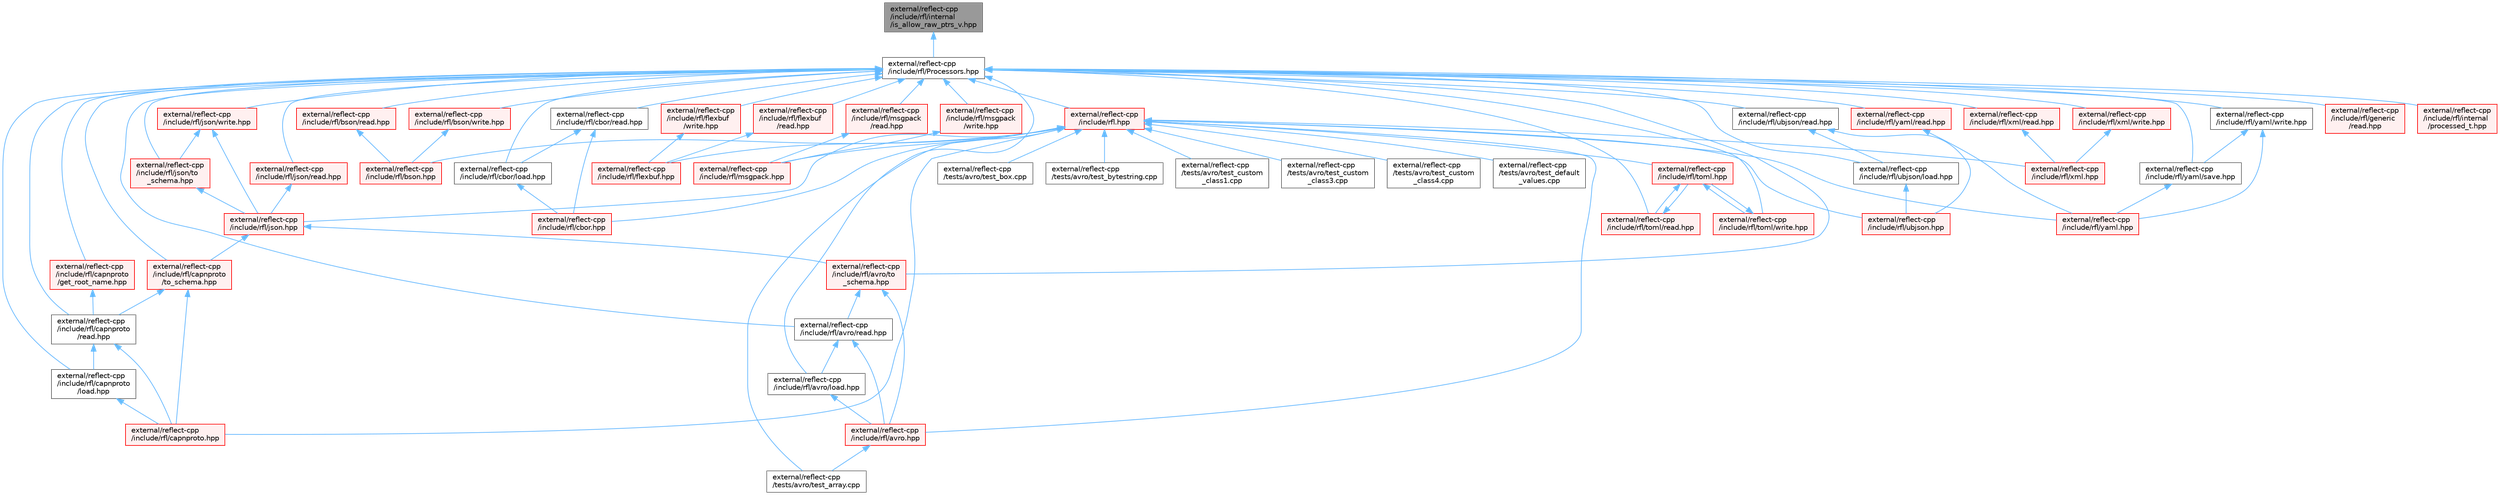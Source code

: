 digraph "external/reflect-cpp/include/rfl/internal/is_allow_raw_ptrs_v.hpp"
{
 // LATEX_PDF_SIZE
  bgcolor="transparent";
  edge [fontname=Helvetica,fontsize=10,labelfontname=Helvetica,labelfontsize=10];
  node [fontname=Helvetica,fontsize=10,shape=box,height=0.2,width=0.4];
  Node1 [id="Node000001",label="external/reflect-cpp\l/include/rfl/internal\l/is_allow_raw_ptrs_v.hpp",height=0.2,width=0.4,color="gray40", fillcolor="grey60", style="filled", fontcolor="black",tooltip=" "];
  Node1 -> Node2 [id="edge1_Node000001_Node000002",dir="back",color="steelblue1",style="solid",tooltip=" "];
  Node2 [id="Node000002",label="external/reflect-cpp\l/include/rfl/Processors.hpp",height=0.2,width=0.4,color="grey40", fillcolor="white", style="filled",URL="$_processors_8hpp.html",tooltip=" "];
  Node2 -> Node3 [id="edge2_Node000002_Node000003",dir="back",color="steelblue1",style="solid",tooltip=" "];
  Node3 [id="Node000003",label="external/reflect-cpp\l/include/rfl.hpp",height=0.2,width=0.4,color="red", fillcolor="#FFF0F0", style="filled",URL="$rfl_8hpp.html",tooltip=" "];
  Node3 -> Node4 [id="edge3_Node000003_Node000004",dir="back",color="steelblue1",style="solid",tooltip=" "];
  Node4 [id="Node000004",label="external/reflect-cpp\l/include/rfl/avro.hpp",height=0.2,width=0.4,color="red", fillcolor="#FFF0F0", style="filled",URL="$avro_8hpp.html",tooltip=" "];
  Node4 -> Node11 [id="edge4_Node000004_Node000011",dir="back",color="steelblue1",style="solid",tooltip=" "];
  Node11 [id="Node000011",label="external/reflect-cpp\l/tests/avro/test_array.cpp",height=0.2,width=0.4,color="grey40", fillcolor="white", style="filled",URL="$avro_2test__array_8cpp.html",tooltip=" "];
  Node3 -> Node58 [id="edge5_Node000003_Node000058",dir="back",color="steelblue1",style="solid",tooltip=" "];
  Node58 [id="Node000058",label="external/reflect-cpp\l/include/rfl/bson.hpp",height=0.2,width=0.4,color="red", fillcolor="#FFF0F0", style="filled",URL="$bson_8hpp.html",tooltip=" "];
  Node3 -> Node98 [id="edge6_Node000003_Node000098",dir="back",color="steelblue1",style="solid",tooltip=" "];
  Node98 [id="Node000098",label="external/reflect-cpp\l/include/rfl/capnproto.hpp",height=0.2,width=0.4,color="red", fillcolor="#FFF0F0", style="filled",URL="$capnproto_8hpp.html",tooltip=" "];
  Node3 -> Node145 [id="edge7_Node000003_Node000145",dir="back",color="steelblue1",style="solid",tooltip=" "];
  Node145 [id="Node000145",label="external/reflect-cpp\l/include/rfl/cbor.hpp",height=0.2,width=0.4,color="red", fillcolor="#FFF0F0", style="filled",URL="$cbor_8hpp.html",tooltip=" "];
  Node3 -> Node186 [id="edge8_Node000003_Node000186",dir="back",color="steelblue1",style="solid",tooltip=" "];
  Node186 [id="Node000186",label="external/reflect-cpp\l/include/rfl/flexbuf.hpp",height=0.2,width=0.4,color="red", fillcolor="#FFF0F0", style="filled",URL="$flexbuf_8hpp.html",tooltip=" "];
  Node3 -> Node226 [id="edge9_Node000003_Node000226",dir="back",color="steelblue1",style="solid",tooltip=" "];
  Node226 [id="Node000226",label="external/reflect-cpp\l/include/rfl/json.hpp",height=0.2,width=0.4,color="red", fillcolor="#FFF0F0", style="filled",URL="$reflect-cpp_2include_2rfl_2json_8hpp.html",tooltip=" "];
  Node226 -> Node230 [id="edge10_Node000226_Node000230",dir="back",color="steelblue1",style="solid",tooltip=" "];
  Node230 [id="Node000230",label="external/reflect-cpp\l/include/rfl/avro/to\l_schema.hpp",height=0.2,width=0.4,color="red", fillcolor="#FFF0F0", style="filled",URL="$avro_2to__schema_8hpp.html",tooltip=" "];
  Node230 -> Node4 [id="edge11_Node000230_Node000004",dir="back",color="steelblue1",style="solid",tooltip=" "];
  Node230 -> Node231 [id="edge12_Node000230_Node000231",dir="back",color="steelblue1",style="solid",tooltip=" "];
  Node231 [id="Node000231",label="external/reflect-cpp\l/include/rfl/avro/read.hpp",height=0.2,width=0.4,color="grey40", fillcolor="white", style="filled",URL="$avro_2read_8hpp.html",tooltip=" "];
  Node231 -> Node4 [id="edge13_Node000231_Node000004",dir="back",color="steelblue1",style="solid",tooltip=" "];
  Node231 -> Node232 [id="edge14_Node000231_Node000232",dir="back",color="steelblue1",style="solid",tooltip=" "];
  Node232 [id="Node000232",label="external/reflect-cpp\l/include/rfl/avro/load.hpp",height=0.2,width=0.4,color="grey40", fillcolor="white", style="filled",URL="$avro_2load_8hpp.html",tooltip=" "];
  Node232 -> Node4 [id="edge15_Node000232_Node000004",dir="back",color="steelblue1",style="solid",tooltip=" "];
  Node226 -> Node237 [id="edge16_Node000226_Node000237",dir="back",color="steelblue1",style="solid",tooltip=" "];
  Node237 [id="Node000237",label="external/reflect-cpp\l/include/rfl/capnproto\l/to_schema.hpp",height=0.2,width=0.4,color="red", fillcolor="#FFF0F0", style="filled",URL="$capnproto_2to__schema_8hpp.html",tooltip=" "];
  Node237 -> Node98 [id="edge17_Node000237_Node000098",dir="back",color="steelblue1",style="solid",tooltip=" "];
  Node237 -> Node238 [id="edge18_Node000237_Node000238",dir="back",color="steelblue1",style="solid",tooltip=" "];
  Node238 [id="Node000238",label="external/reflect-cpp\l/include/rfl/capnproto\l/read.hpp",height=0.2,width=0.4,color="grey40", fillcolor="white", style="filled",URL="$capnproto_2read_8hpp.html",tooltip=" "];
  Node238 -> Node98 [id="edge19_Node000238_Node000098",dir="back",color="steelblue1",style="solid",tooltip=" "];
  Node238 -> Node239 [id="edge20_Node000238_Node000239",dir="back",color="steelblue1",style="solid",tooltip=" "];
  Node239 [id="Node000239",label="external/reflect-cpp\l/include/rfl/capnproto\l/load.hpp",height=0.2,width=0.4,color="grey40", fillcolor="white", style="filled",URL="$capnproto_2load_8hpp.html",tooltip=" "];
  Node239 -> Node98 [id="edge21_Node000239_Node000098",dir="back",color="steelblue1",style="solid",tooltip=" "];
  Node3 -> Node451 [id="edge22_Node000003_Node000451",dir="back",color="steelblue1",style="solid",tooltip=" "];
  Node451 [id="Node000451",label="external/reflect-cpp\l/include/rfl/msgpack.hpp",height=0.2,width=0.4,color="red", fillcolor="#FFF0F0", style="filled",URL="$msgpack_8hpp.html",tooltip=" "];
  Node3 -> Node494 [id="edge23_Node000003_Node000494",dir="back",color="steelblue1",style="solid",tooltip=" "];
  Node494 [id="Node000494",label="external/reflect-cpp\l/include/rfl/toml.hpp",height=0.2,width=0.4,color="red", fillcolor="#FFF0F0", style="filled",URL="$toml_8hpp.html",tooltip=" "];
  Node494 -> Node497 [id="edge24_Node000494_Node000497",dir="back",color="steelblue1",style="solid",tooltip=" "];
  Node497 [id="Node000497",label="external/reflect-cpp\l/include/rfl/toml/read.hpp",height=0.2,width=0.4,color="red", fillcolor="#FFF0F0", style="filled",URL="$toml_2read_8hpp.html",tooltip=" "];
  Node497 -> Node494 [id="edge25_Node000497_Node000494",dir="back",color="steelblue1",style="solid",tooltip=" "];
  Node494 -> Node499 [id="edge26_Node000494_Node000499",dir="back",color="steelblue1",style="solid",tooltip=" "];
  Node499 [id="Node000499",label="external/reflect-cpp\l/include/rfl/toml/write.hpp",height=0.2,width=0.4,color="red", fillcolor="#FFF0F0", style="filled",URL="$toml_2write_8hpp.html",tooltip=" "];
  Node499 -> Node494 [id="edge27_Node000499_Node000494",dir="back",color="steelblue1",style="solid",tooltip=" "];
  Node3 -> Node541 [id="edge28_Node000003_Node000541",dir="back",color="steelblue1",style="solid",tooltip=" "];
  Node541 [id="Node000541",label="external/reflect-cpp\l/include/rfl/ubjson.hpp",height=0.2,width=0.4,color="red", fillcolor="#FFF0F0", style="filled",URL="$ubjson_8hpp.html",tooltip=" "];
  Node3 -> Node582 [id="edge29_Node000003_Node000582",dir="back",color="steelblue1",style="solid",tooltip=" "];
  Node582 [id="Node000582",label="external/reflect-cpp\l/include/rfl/xml.hpp",height=0.2,width=0.4,color="red", fillcolor="#FFF0F0", style="filled",URL="$xml_8hpp.html",tooltip=" "];
  Node3 -> Node621 [id="edge30_Node000003_Node000621",dir="back",color="steelblue1",style="solid",tooltip=" "];
  Node621 [id="Node000621",label="external/reflect-cpp\l/include/rfl/yaml.hpp",height=0.2,width=0.4,color="red", fillcolor="#FFF0F0", style="filled",URL="$yaml_8hpp.html",tooltip=" "];
  Node3 -> Node11 [id="edge31_Node000003_Node000011",dir="back",color="steelblue1",style="solid",tooltip=" "];
  Node3 -> Node17 [id="edge32_Node000003_Node000017",dir="back",color="steelblue1",style="solid",tooltip=" "];
  Node17 [id="Node000017",label="external/reflect-cpp\l/tests/avro/test_box.cpp",height=0.2,width=0.4,color="grey40", fillcolor="white", style="filled",URL="$avro_2test__box_8cpp.html",tooltip=" "];
  Node3 -> Node18 [id="edge33_Node000003_Node000018",dir="back",color="steelblue1",style="solid",tooltip=" "];
  Node18 [id="Node000018",label="external/reflect-cpp\l/tests/avro/test_bytestring.cpp",height=0.2,width=0.4,color="grey40", fillcolor="white", style="filled",URL="$avro_2test__bytestring_8cpp.html",tooltip=" "];
  Node3 -> Node20 [id="edge34_Node000003_Node000020",dir="back",color="steelblue1",style="solid",tooltip=" "];
  Node20 [id="Node000020",label="external/reflect-cpp\l/tests/avro/test_custom\l_class1.cpp",height=0.2,width=0.4,color="grey40", fillcolor="white", style="filled",URL="$avro_2test__custom__class1_8cpp.html",tooltip=" "];
  Node3 -> Node21 [id="edge35_Node000003_Node000021",dir="back",color="steelblue1",style="solid",tooltip=" "];
  Node21 [id="Node000021",label="external/reflect-cpp\l/tests/avro/test_custom\l_class3.cpp",height=0.2,width=0.4,color="grey40", fillcolor="white", style="filled",URL="$avro_2test__custom__class3_8cpp.html",tooltip=" "];
  Node3 -> Node22 [id="edge36_Node000003_Node000022",dir="back",color="steelblue1",style="solid",tooltip=" "];
  Node22 [id="Node000022",label="external/reflect-cpp\l/tests/avro/test_custom\l_class4.cpp",height=0.2,width=0.4,color="grey40", fillcolor="white", style="filled",URL="$avro_2test__custom__class4_8cpp.html",tooltip=" "];
  Node3 -> Node23 [id="edge37_Node000003_Node000023",dir="back",color="steelblue1",style="solid",tooltip=" "];
  Node23 [id="Node000023",label="external/reflect-cpp\l/tests/avro/test_default\l_values.cpp",height=0.2,width=0.4,color="grey40", fillcolor="white", style="filled",URL="$avro_2test__default__values_8cpp.html",tooltip=" "];
  Node2 -> Node232 [id="edge38_Node000002_Node000232",dir="back",color="steelblue1",style="solid",tooltip=" "];
  Node2 -> Node231 [id="edge39_Node000002_Node000231",dir="back",color="steelblue1",style="solid",tooltip=" "];
  Node2 -> Node230 [id="edge40_Node000002_Node000230",dir="back",color="steelblue1",style="solid",tooltip=" "];
  Node2 -> Node667 [id="edge41_Node000002_Node000667",dir="back",color="steelblue1",style="solid",tooltip=" "];
  Node667 [id="Node000667",label="external/reflect-cpp\l/include/rfl/bson/read.hpp",height=0.2,width=0.4,color="red", fillcolor="#FFF0F0", style="filled",URL="$bson_2read_8hpp.html",tooltip=" "];
  Node667 -> Node58 [id="edge42_Node000667_Node000058",dir="back",color="steelblue1",style="solid",tooltip=" "];
  Node2 -> Node669 [id="edge43_Node000002_Node000669",dir="back",color="steelblue1",style="solid",tooltip=" "];
  Node669 [id="Node000669",label="external/reflect-cpp\l/include/rfl/bson/write.hpp",height=0.2,width=0.4,color="red", fillcolor="#FFF0F0", style="filled",URL="$bson_2write_8hpp.html",tooltip=" "];
  Node669 -> Node58 [id="edge44_Node000669_Node000058",dir="back",color="steelblue1",style="solid",tooltip=" "];
  Node2 -> Node671 [id="edge45_Node000002_Node000671",dir="back",color="steelblue1",style="solid",tooltip=" "];
  Node671 [id="Node000671",label="external/reflect-cpp\l/include/rfl/capnproto\l/get_root_name.hpp",height=0.2,width=0.4,color="red", fillcolor="#FFF0F0", style="filled",URL="$get__root__name_8hpp.html",tooltip=" "];
  Node671 -> Node238 [id="edge46_Node000671_Node000238",dir="back",color="steelblue1",style="solid",tooltip=" "];
  Node2 -> Node239 [id="edge47_Node000002_Node000239",dir="back",color="steelblue1",style="solid",tooltip=" "];
  Node2 -> Node238 [id="edge48_Node000002_Node000238",dir="back",color="steelblue1",style="solid",tooltip=" "];
  Node2 -> Node237 [id="edge49_Node000002_Node000237",dir="back",color="steelblue1",style="solid",tooltip=" "];
  Node2 -> Node672 [id="edge50_Node000002_Node000672",dir="back",color="steelblue1",style="solid",tooltip=" "];
  Node672 [id="Node000672",label="external/reflect-cpp\l/include/rfl/cbor/load.hpp",height=0.2,width=0.4,color="grey40", fillcolor="white", style="filled",URL="$cbor_2load_8hpp.html",tooltip=" "];
  Node672 -> Node145 [id="edge51_Node000672_Node000145",dir="back",color="steelblue1",style="solid",tooltip=" "];
  Node2 -> Node673 [id="edge52_Node000002_Node000673",dir="back",color="steelblue1",style="solid",tooltip=" "];
  Node673 [id="Node000673",label="external/reflect-cpp\l/include/rfl/cbor/read.hpp",height=0.2,width=0.4,color="grey40", fillcolor="white", style="filled",URL="$cbor_2read_8hpp.html",tooltip=" "];
  Node673 -> Node145 [id="edge53_Node000673_Node000145",dir="back",color="steelblue1",style="solid",tooltip=" "];
  Node673 -> Node672 [id="edge54_Node000673_Node000672",dir="back",color="steelblue1",style="solid",tooltip=" "];
  Node2 -> Node674 [id="edge55_Node000002_Node000674",dir="back",color="steelblue1",style="solid",tooltip=" "];
  Node674 [id="Node000674",label="external/reflect-cpp\l/include/rfl/flexbuf\l/read.hpp",height=0.2,width=0.4,color="red", fillcolor="#FFF0F0", style="filled",URL="$flexbuf_2read_8hpp.html",tooltip=" "];
  Node674 -> Node186 [id="edge56_Node000674_Node000186",dir="back",color="steelblue1",style="solid",tooltip=" "];
  Node2 -> Node676 [id="edge57_Node000002_Node000676",dir="back",color="steelblue1",style="solid",tooltip=" "];
  Node676 [id="Node000676",label="external/reflect-cpp\l/include/rfl/flexbuf\l/write.hpp",height=0.2,width=0.4,color="red", fillcolor="#FFF0F0", style="filled",URL="$flexbuf_2write_8hpp.html",tooltip=" "];
  Node676 -> Node186 [id="edge58_Node000676_Node000186",dir="back",color="steelblue1",style="solid",tooltip=" "];
  Node2 -> Node678 [id="edge59_Node000002_Node000678",dir="back",color="steelblue1",style="solid",tooltip=" "];
  Node678 [id="Node000678",label="external/reflect-cpp\l/include/rfl/generic\l/read.hpp",height=0.2,width=0.4,color="red", fillcolor="#FFF0F0", style="filled",URL="$generic_2read_8hpp.html",tooltip=" "];
  Node2 -> Node680 [id="edge60_Node000002_Node000680",dir="back",color="steelblue1",style="solid",tooltip=" "];
  Node680 [id="Node000680",label="external/reflect-cpp\l/include/rfl/internal\l/processed_t.hpp",height=0.2,width=0.4,color="red", fillcolor="#FFF0F0", style="filled",URL="$processed__t_8hpp.html",tooltip=" "];
  Node2 -> Node695 [id="edge61_Node000002_Node000695",dir="back",color="steelblue1",style="solid",tooltip=" "];
  Node695 [id="Node000695",label="external/reflect-cpp\l/include/rfl/json/read.hpp",height=0.2,width=0.4,color="red", fillcolor="#FFF0F0", style="filled",URL="$json_2read_8hpp.html",tooltip=" "];
  Node695 -> Node226 [id="edge62_Node000695_Node000226",dir="back",color="steelblue1",style="solid",tooltip=" "];
  Node2 -> Node699 [id="edge63_Node000002_Node000699",dir="back",color="steelblue1",style="solid",tooltip=" "];
  Node699 [id="Node000699",label="external/reflect-cpp\l/include/rfl/json/to\l_schema.hpp",height=0.2,width=0.4,color="red", fillcolor="#FFF0F0", style="filled",URL="$json_2to__schema_8hpp.html",tooltip=" "];
  Node699 -> Node226 [id="edge64_Node000699_Node000226",dir="back",color="steelblue1",style="solid",tooltip=" "];
  Node2 -> Node697 [id="edge65_Node000002_Node000697",dir="back",color="steelblue1",style="solid",tooltip=" "];
  Node697 [id="Node000697",label="external/reflect-cpp\l/include/rfl/json/write.hpp",height=0.2,width=0.4,color="red", fillcolor="#FFF0F0", style="filled",URL="$json_2write_8hpp.html",tooltip=" "];
  Node697 -> Node226 [id="edge66_Node000697_Node000226",dir="back",color="steelblue1",style="solid",tooltip=" "];
  Node697 -> Node699 [id="edge67_Node000697_Node000699",dir="back",color="steelblue1",style="solid",tooltip=" "];
  Node2 -> Node703 [id="edge68_Node000002_Node000703",dir="back",color="steelblue1",style="solid",tooltip=" "];
  Node703 [id="Node000703",label="external/reflect-cpp\l/include/rfl/msgpack\l/read.hpp",height=0.2,width=0.4,color="red", fillcolor="#FFF0F0", style="filled",URL="$msgpack_2read_8hpp.html",tooltip=" "];
  Node703 -> Node451 [id="edge69_Node000703_Node000451",dir="back",color="steelblue1",style="solid",tooltip=" "];
  Node2 -> Node705 [id="edge70_Node000002_Node000705",dir="back",color="steelblue1",style="solid",tooltip=" "];
  Node705 [id="Node000705",label="external/reflect-cpp\l/include/rfl/msgpack\l/write.hpp",height=0.2,width=0.4,color="red", fillcolor="#FFF0F0", style="filled",URL="$msgpack_2write_8hpp.html",tooltip=" "];
  Node705 -> Node451 [id="edge71_Node000705_Node000451",dir="back",color="steelblue1",style="solid",tooltip=" "];
  Node2 -> Node497 [id="edge72_Node000002_Node000497",dir="back",color="steelblue1",style="solid",tooltip=" "];
  Node2 -> Node499 [id="edge73_Node000002_Node000499",dir="back",color="steelblue1",style="solid",tooltip=" "];
  Node2 -> Node711 [id="edge74_Node000002_Node000711",dir="back",color="steelblue1",style="solid",tooltip=" "];
  Node711 [id="Node000711",label="external/reflect-cpp\l/include/rfl/ubjson/load.hpp",height=0.2,width=0.4,color="grey40", fillcolor="white", style="filled",URL="$ubjson_2load_8hpp.html",tooltip=" "];
  Node711 -> Node541 [id="edge75_Node000711_Node000541",dir="back",color="steelblue1",style="solid",tooltip=" "];
  Node2 -> Node710 [id="edge76_Node000002_Node000710",dir="back",color="steelblue1",style="solid",tooltip=" "];
  Node710 [id="Node000710",label="external/reflect-cpp\l/include/rfl/ubjson/read.hpp",height=0.2,width=0.4,color="grey40", fillcolor="white", style="filled",URL="$ubjson_2read_8hpp.html",tooltip=" "];
  Node710 -> Node541 [id="edge77_Node000710_Node000541",dir="back",color="steelblue1",style="solid",tooltip=" "];
  Node710 -> Node711 [id="edge78_Node000710_Node000711",dir="back",color="steelblue1",style="solid",tooltip=" "];
  Node2 -> Node715 [id="edge79_Node000002_Node000715",dir="back",color="steelblue1",style="solid",tooltip=" "];
  Node715 [id="Node000715",label="external/reflect-cpp\l/include/rfl/xml/read.hpp",height=0.2,width=0.4,color="red", fillcolor="#FFF0F0", style="filled",URL="$xml_2read_8hpp.html",tooltip=" "];
  Node715 -> Node582 [id="edge80_Node000715_Node000582",dir="back",color="steelblue1",style="solid",tooltip=" "];
  Node2 -> Node717 [id="edge81_Node000002_Node000717",dir="back",color="steelblue1",style="solid",tooltip=" "];
  Node717 [id="Node000717",label="external/reflect-cpp\l/include/rfl/xml/write.hpp",height=0.2,width=0.4,color="red", fillcolor="#FFF0F0", style="filled",URL="$xml_2write_8hpp.html",tooltip=" "];
  Node717 -> Node582 [id="edge82_Node000717_Node000582",dir="back",color="steelblue1",style="solid",tooltip=" "];
  Node2 -> Node720 [id="edge83_Node000002_Node000720",dir="back",color="steelblue1",style="solid",tooltip=" "];
  Node720 [id="Node000720",label="external/reflect-cpp\l/include/rfl/yaml/read.hpp",height=0.2,width=0.4,color="red", fillcolor="#FFF0F0", style="filled",URL="$yaml_2read_8hpp.html",tooltip=" "];
  Node720 -> Node621 [id="edge84_Node000720_Node000621",dir="back",color="steelblue1",style="solid",tooltip=" "];
  Node2 -> Node723 [id="edge85_Node000002_Node000723",dir="back",color="steelblue1",style="solid",tooltip=" "];
  Node723 [id="Node000723",label="external/reflect-cpp\l/include/rfl/yaml/save.hpp",height=0.2,width=0.4,color="grey40", fillcolor="white", style="filled",URL="$yaml_2save_8hpp.html",tooltip=" "];
  Node723 -> Node621 [id="edge86_Node000723_Node000621",dir="back",color="steelblue1",style="solid",tooltip=" "];
  Node2 -> Node722 [id="edge87_Node000002_Node000722",dir="back",color="steelblue1",style="solid",tooltip=" "];
  Node722 [id="Node000722",label="external/reflect-cpp\l/include/rfl/yaml/write.hpp",height=0.2,width=0.4,color="grey40", fillcolor="white", style="filled",URL="$yaml_2write_8hpp.html",tooltip=" "];
  Node722 -> Node621 [id="edge88_Node000722_Node000621",dir="back",color="steelblue1",style="solid",tooltip=" "];
  Node722 -> Node723 [id="edge89_Node000722_Node000723",dir="back",color="steelblue1",style="solid",tooltip=" "];
}
